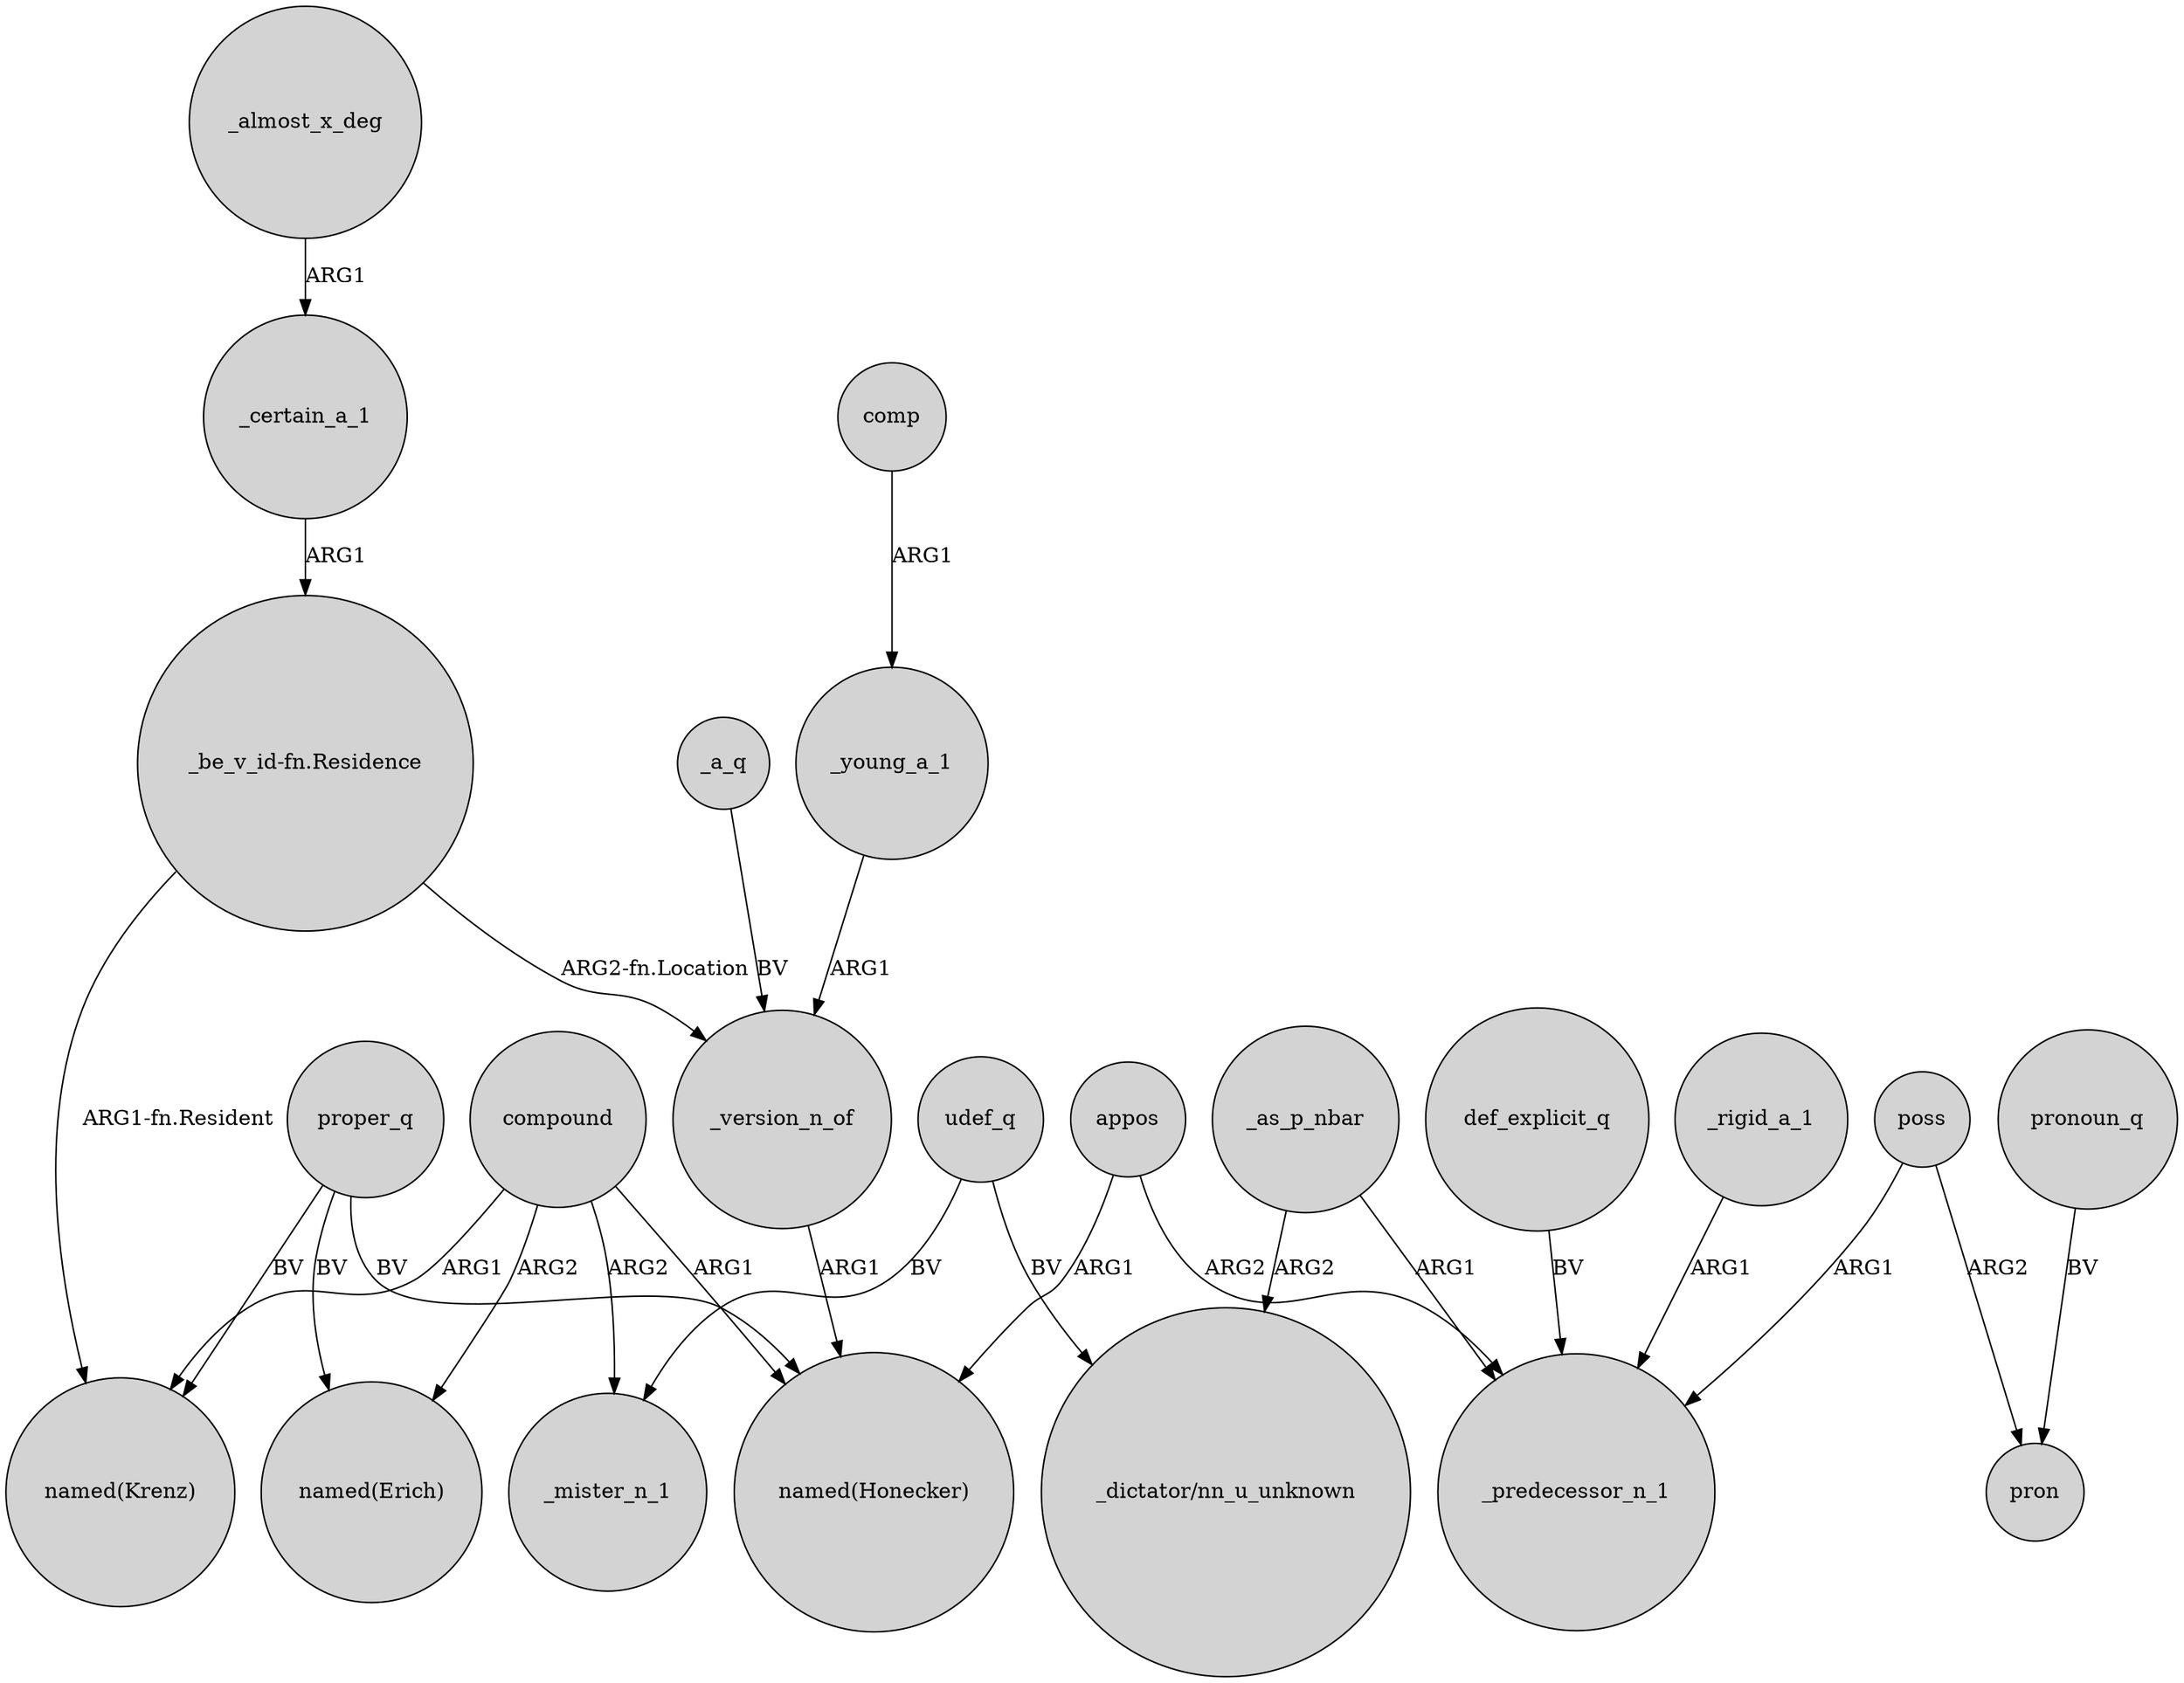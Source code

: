 digraph {
	node [shape=circle style=filled]
	proper_q -> "named(Krenz)" [label=BV]
	compound -> _mister_n_1 [label=ARG2]
	compound -> "named(Erich)" [label=ARG2]
	compound -> "named(Honecker)" [label=ARG1]
	appos -> "named(Honecker)" [label=ARG1]
	_young_a_1 -> _version_n_of [label=ARG1]
	udef_q -> _mister_n_1 [label=BV]
	_as_p_nbar -> "_dictator/nn_u_unknown" [label=ARG2]
	proper_q -> "named(Erich)" [label=BV]
	_as_p_nbar -> _predecessor_n_1 [label=ARG1]
	_version_n_of -> "named(Honecker)" [label=ARG1]
	pronoun_q -> pron [label=BV]
	"_be_v_id-fn.Residence" -> "named(Krenz)" [label="ARG1-fn.Resident"]
	poss -> pron [label=ARG2]
	_rigid_a_1 -> _predecessor_n_1 [label=ARG1]
	_a_q -> _version_n_of [label=BV]
	compound -> "named(Krenz)" [label=ARG1]
	udef_q -> "_dictator/nn_u_unknown" [label=BV]
	_almost_x_deg -> _certain_a_1 [label=ARG1]
	def_explicit_q -> _predecessor_n_1 [label=BV]
	comp -> _young_a_1 [label=ARG1]
	"_be_v_id-fn.Residence" -> _version_n_of [label="ARG2-fn.Location"]
	appos -> _predecessor_n_1 [label=ARG2]
	_certain_a_1 -> "_be_v_id-fn.Residence" [label=ARG1]
	poss -> _predecessor_n_1 [label=ARG1]
	proper_q -> "named(Honecker)" [label=BV]
}
